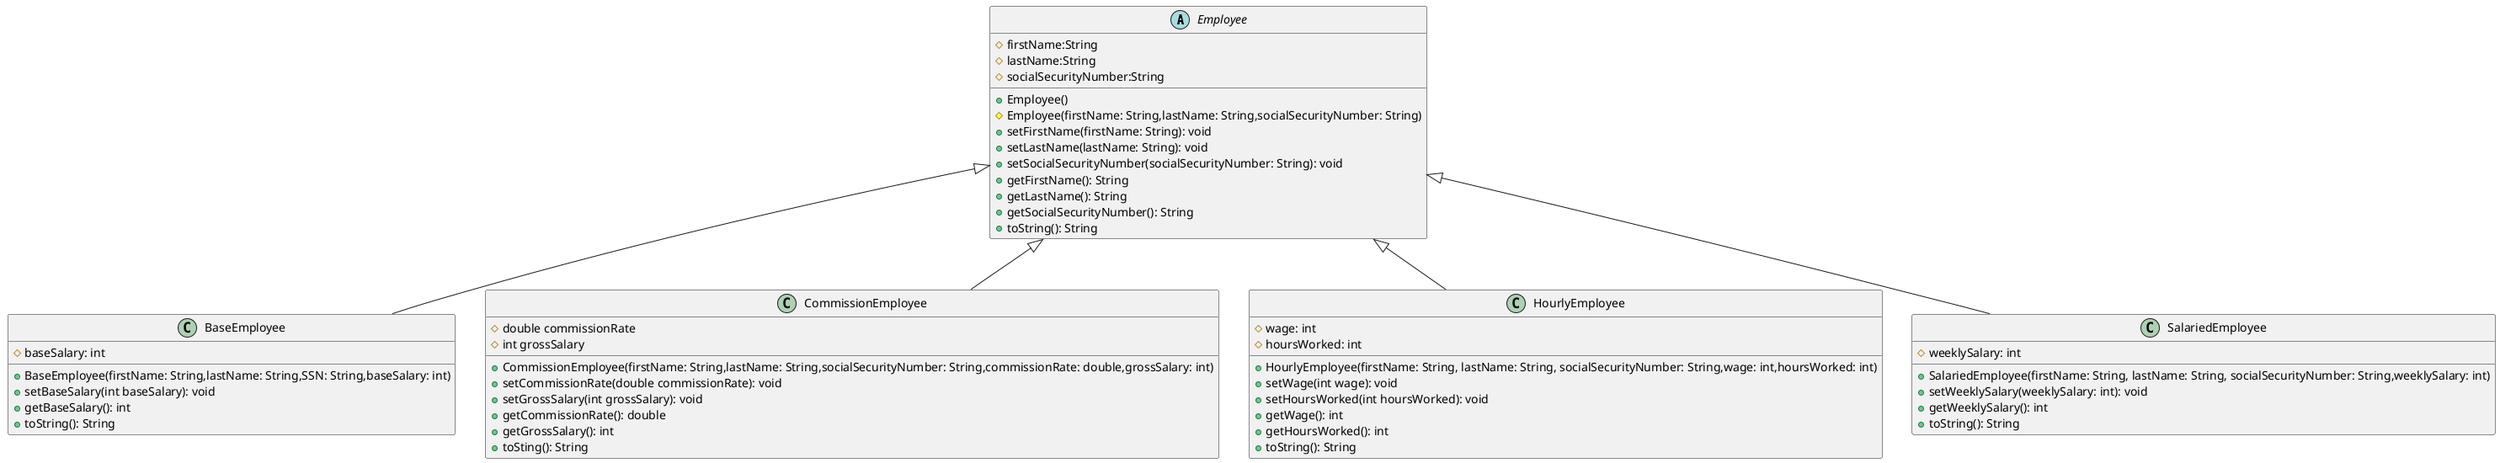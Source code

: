 @startuml
'https://plantuml.com/class-diagram

abstract class Employee
class BaseEmployee
class CommissionEmployee
class HourlyEmployee
class SalariedEmployee


Employee <|-- BaseEmployee
Employee <|-- CommissionEmployee
Employee <|-- HourlyEmployee
Employee <|-- SalariedEmployee

abstract class Employee {
# firstName:String
# lastName:String
# socialSecurityNumber:String
+ Employee()
# Employee(firstName: String,lastName: String,socialSecurityNumber: String)
+setFirstName(firstName: String): void
+setLastName(lastName: String): void
+setSocialSecurityNumber(socialSecurityNumber: String): void
+getFirstName(): String
+getLastName(): String
+getSocialSecurityNumber(): String
+toString(): String
}
class BaseEmployee{
# baseSalary: int
+BaseEmployee(firstName: String,lastName: String,SSN: String,baseSalary: int)
+setBaseSalary(int baseSalary): void
+getBaseSalary(): int
+toString(): String
}
class CommissionEmployee{
#double commissionRate
#int grossSalary
+ CommissionEmployee(firstName: String,lastName: String,socialSecurityNumber: String,commissionRate: double,grossSalary: int)
+setCommissionRate(double commissionRate): void
+ setGrossSalary(int grossSalary): void
+ getCommissionRate(): double
+ getGrossSalary(): int
+ toSting(): String
}
class HourlyEmployee{
#  wage: int
#  hoursWorked: int
+ HourlyEmployee(firstName: String, lastName: String, socialSecurityNumber: String,wage: int,hoursWorked: int)
+setWage(int wage): void
+ setHoursWorked(int hoursWorked): void
+getWage(): int
+getHoursWorked(): int
+toString(): String
}
class SalariedEmployee{
#  weeklySalary: int
+ SalariedEmployee(firstName: String, lastName: String, socialSecurityNumber: String,weeklySalary: int)
+setWeeklySalary(weeklySalary: int): void
+getWeeklySalary(): int
+toString(): String
}


@enduml